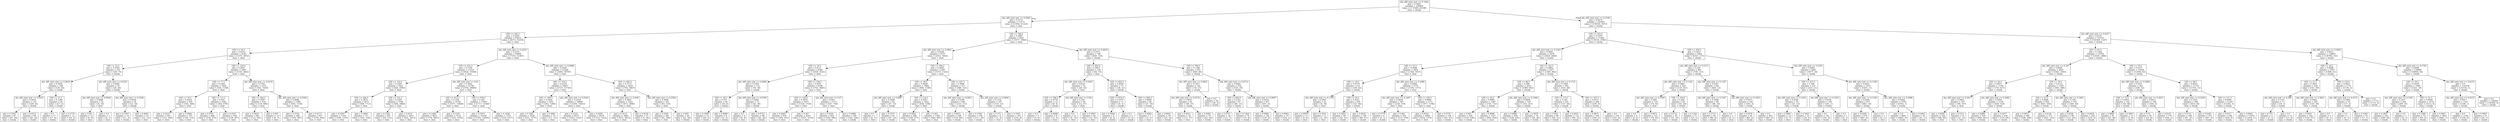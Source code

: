 digraph Tree {
node [shape=box] ;
0 [label="abs_diff_ratio stat <= 0.1006\ngini = 0.3992\nsamples = 236664\nvalue = [171468, 65196]\nclass = cloudy"] ;
1 [label="abs_diff_ratio stat <= 0.0582\ngini = 0.2733\nsamples = 73173\nvalue = [11950, 61223]\nclass = clear"] ;
0 -> 1 [labeldistance=2.5, labelangle=45, headlabel="True"] ;
2 [label="GHI <= 205.5\ngini = 0.2285\nsamples = 63632\nvalue = [8373, 55259]\nclass = clear"] ;
1 -> 2 ;
3 [label="GHI <= 34.5\ngini = 0.4252\nsamples = 4142\nvalue = [1270, 2872]\nclass = clear"] ;
2 -> 3 ;
4 [label="GHI <= 32.5\ngini = 0.4183\nsamples = 235\nvalue = [165, 70]\nclass = cloudy"] ;
3 -> 4 ;
5 [label="abs_diff_ratio stat <= 0.0429\ngini = 0.3694\nsamples = 180\nvalue = [136, 44]\nclass = cloudy"] ;
4 -> 5 ;
6 [label="abs_diff_ratio stat <= 0.0252\ngini = 0.4016\nsamples = 151\nvalue = [109, 42]\nclass = cloudy"] ;
5 -> 6 ;
7 [label="gini = 0.3541\nsamples = 87\nvalue = [67, 20]\nclass = cloudy"] ;
6 -> 7 ;
8 [label="gini = 0.4512\nsamples = 64\nvalue = [42, 22]\nclass = cloudy"] ;
6 -> 8 ;
9 [label="GHI <= 27.5\ngini = 0.1284\nsamples = 29\nvalue = [27, 2]\nclass = cloudy"] ;
5 -> 9 ;
10 [label="gini = 0.0\nsamples = 17\nvalue = [17, 0]\nclass = cloudy"] ;
9 -> 10 ;
11 [label="gini = 0.2778\nsamples = 12\nvalue = [10, 2]\nclass = cloudy"] ;
9 -> 11 ;
12 [label="abs_diff_ratio stat <= 0.0105\ngini = 0.4985\nsamples = 55\nvalue = [29, 26]\nclass = cloudy"] ;
4 -> 12 ;
13 [label="abs_diff_ratio stat <= 0.0046\ngini = 0.4688\nsamples = 16\nvalue = [6, 10]\nclass = clear"] ;
12 -> 13 ;
14 [label="gini = 0.48\nsamples = 15\nvalue = [6, 9]\nclass = clear"] ;
13 -> 14 ;
15 [label="gini = 0.0\nsamples = 1\nvalue = [0, 1]\nclass = clear"] ;
13 -> 15 ;
16 [label="abs_diff_ratio stat <= 0.0346\ngini = 0.4839\nsamples = 39\nvalue = [23, 16]\nclass = cloudy"] ;
12 -> 16 ;
17 [label="gini = 0.3367\nsamples = 14\nvalue = [11, 3]\nclass = cloudy"] ;
16 -> 17 ;
18 [label="gini = 0.4992\nsamples = 25\nvalue = [12, 13]\nclass = clear"] ;
16 -> 18 ;
19 [label="GHI <= 129.5\ngini = 0.4057\nsamples = 3907\nvalue = [1105, 2802]\nclass = clear"] ;
3 -> 19 ;
20 [label="GHI <= 77.5\ngini = 0.4363\nsamples = 1692\nvalue = [544, 1148]\nclass = clear"] ;
19 -> 20 ;
21 [label="GHI <= 70.5\ngini = 0.4018\nsamples = 650\nvalue = [181, 469]\nclass = clear"] ;
20 -> 21 ;
22 [label="gini = 0.4233\nsamples = 503\nvalue = [153, 350]\nclass = clear"] ;
21 -> 22 ;
23 [label="gini = 0.3084\nsamples = 147\nvalue = [28, 119]\nclass = clear"] ;
21 -> 23 ;
24 [label="GHI <= 111.5\ngini = 0.454\nsamples = 1042\nvalue = [363, 679]\nclass = clear"] ;
20 -> 24 ;
25 [label="gini = 0.4741\nsamples = 606\nvalue = [234, 372]\nclass = clear"] ;
24 -> 25 ;
26 [label="gini = 0.4167\nsamples = 436\nvalue = [129, 307]\nclass = clear"] ;
24 -> 26 ;
27 [label="abs_diff_ratio stat <= 0.0159\ngini = 0.3783\nsamples = 2215\nvalue = [561, 1654]\nclass = clear"] ;
19 -> 27 ;
28 [label="GHI <= 204.5\ngini = 0.3097\nsamples = 616\nvalue = [118, 498]\nclass = clear"] ;
27 -> 28 ;
29 [label="gini = 0.3025\nsamples = 603\nvalue = [112, 491]\nclass = clear"] ;
28 -> 29 ;
30 [label="gini = 0.497\nsamples = 13\nvalue = [6, 7]\nclass = clear"] ;
28 -> 30 ;
31 [label="abs_diff_ratio stat <= 0.0344\ngini = 0.4006\nsamples = 1599\nvalue = [443, 1156]\nclass = clear"] ;
27 -> 31 ;
32 [label="gini = 0.3742\nsamples = 662\nvalue = [165, 497]\nclass = clear"] ;
31 -> 32 ;
33 [label="gini = 0.4173\nsamples = 937\nvalue = [278, 659]\nclass = clear"] ;
31 -> 33 ;
34 [label="abs_diff_ratio stat <= 0.0253\ngini = 0.2103\nsamples = 59490\nvalue = [7103, 52387]\nclass = clear"] ;
2 -> 34 ;
35 [label="GHI <= 451.5\ngini = 0.1756\nsamples = 37210\nvalue = [3620, 33590]\nclass = clear"] ;
34 -> 35 ;
36 [label="GHI <= 319.5\ngini = 0.2583\nsamples = 5421\nvalue = [826, 4595]\nclass = clear"] ;
35 -> 36 ;
37 [label="GHI <= 286.5\ngini = 0.2872\nsamples = 2071\nvalue = [360, 1711]\nclass = clear"] ;
36 -> 37 ;
38 [label="gini = 0.2507\nsamples = 1354\nvalue = [199, 1155]\nclass = clear"] ;
37 -> 38 ;
39 [label="gini = 0.3483\nsamples = 717\nvalue = [161, 556]\nclass = clear"] ;
37 -> 39 ;
40 [label="GHI <= 331.5\ngini = 0.2395\nsamples = 3350\nvalue = [466, 2884]\nclass = clear"] ;
36 -> 40 ;
41 [label="gini = 0.1542\nsamples = 297\nvalue = [25, 272]\nclass = clear"] ;
40 -> 41 ;
42 [label="gini = 0.2472\nsamples = 3053\nvalue = [441, 2612]\nclass = clear"] ;
40 -> 42 ;
43 [label="abs_diff_ratio stat <= 0.01\ngini = 0.1603\nsamples = 31789\nvalue = [2794, 28995]\nclass = clear"] ;
35 -> 43 ;
44 [label="GHI <= 913.5\ngini = 0.1356\nsamples = 14726\nvalue = [1077, 13649]\nclass = clear"] ;
43 -> 44 ;
45 [label="gini = 0.1446\nsamples = 9611\nvalue = [754, 8857]\nclass = clear"] ;
44 -> 45 ;
46 [label="gini = 0.1183\nsamples = 5115\nvalue = [323, 4792]\nclass = clear"] ;
44 -> 46 ;
47 [label="GHI <= 978.5\ngini = 0.181\nsamples = 17063\nvalue = [1717, 15346]\nclass = clear"] ;
43 -> 47 ;
48 [label="gini = 0.1875\nsamples = 14330\nvalue = [1501, 12829]\nclass = clear"] ;
47 -> 48 ;
49 [label="gini = 0.1456\nsamples = 2733\nvalue = [216, 2517]\nclass = clear"] ;
47 -> 49 ;
50 [label="abs_diff_ratio stat <= 0.0486\ngini = 0.2638\nsamples = 22280\nvalue = [3483, 18797]\nclass = clear"] ;
34 -> 50 ;
51 [label="GHI <= 310.5\ngini = 0.2518\nsamples = 18457\nvalue = [2727, 15730]\nclass = clear"] ;
50 -> 51 ;
52 [label="GHI <= 309.5\ngini = 0.3424\nsamples = 1651\nvalue = [362, 1289]\nclass = clear"] ;
51 -> 52 ;
53 [label="gini = 0.3382\nsamples = 1628\nvalue = [351, 1277]\nclass = clear"] ;
52 -> 53 ;
54 [label="gini = 0.4991\nsamples = 23\nvalue = [11, 12]\nclass = clear"] ;
52 -> 54 ;
55 [label="abs_diff_ratio stat <= 0.0344\ngini = 0.2418\nsamples = 16806\nvalue = [2365, 14441]\nclass = clear"] ;
51 -> 55 ;
56 [label="gini = 0.2222\nsamples = 8272\nvalue = [1053, 7219]\nclass = clear"] ;
55 -> 56 ;
57 [label="gini = 0.2602\nsamples = 8534\nvalue = [1312, 7222]\nclass = clear"] ;
55 -> 57 ;
58 [label="GHI <= 845.5\ngini = 0.3173\nsamples = 3823\nvalue = [756, 3067]\nclass = clear"] ;
50 -> 58 ;
59 [label="abs_diff_ratio stat <= 0.058\ngini = 0.3091\nsamples = 3522\nvalue = [673, 2849]\nclass = clear"] ;
58 -> 59 ;
60 [label="gini = 0.3113\nsamples = 3485\nvalue = [672, 2813]\nclass = clear"] ;
59 -> 60 ;
61 [label="gini = 0.0526\nsamples = 37\nvalue = [1, 36]\nclass = clear"] ;
59 -> 61 ;
62 [label="abs_diff_ratio stat <= 0.0562\ngini = 0.3994\nsamples = 301\nvalue = [83, 218]\nclass = clear"] ;
58 -> 62 ;
63 [label="gini = 0.3582\nsamples = 261\nvalue = [61, 200]\nclass = clear"] ;
62 -> 63 ;
64 [label="gini = 0.495\nsamples = 40\nvalue = [22, 18]\nclass = cloudy"] ;
62 -> 64 ;
65 [label="GHI <= 768.5\ngini = 0.4687\nsamples = 9541\nvalue = [3577, 5964]\nclass = clear"] ;
1 -> 65 ;
66 [label="abs_diff_ratio stat <= 0.0841\ngini = 0.4439\nsamples = 8757\nvalue = [2912, 5845]\nclass = clear"] ;
65 -> 66 ;
67 [label="GHI <= 34.5\ngini = 0.4111\nsamples = 6360\nvalue = [1839, 4521]\nclass = clear"] ;
66 -> 67 ;
68 [label="abs_diff_ratio stat <= 0.0694\ngini = 0.4362\nsamples = 112\nvalue = [76, 36]\nclass = cloudy"] ;
67 -> 68 ;
69 [label="GHI <= 29.5\ngini = 0.255\nsamples = 40\nvalue = [34, 6]\nclass = cloudy"] ;
68 -> 69 ;
70 [label="gini = 0.1699\nsamples = 32\nvalue = [29, 3]\nclass = cloudy"] ;
69 -> 70 ;
71 [label="gini = 0.4688\nsamples = 8\nvalue = [5, 3]\nclass = cloudy"] ;
69 -> 71 ;
72 [label="abs_diff_ratio stat <= 0.0709\ngini = 0.4861\nsamples = 72\nvalue = [42, 30]\nclass = cloudy"] ;
68 -> 72 ;
73 [label="gini = 0.0\nsamples = 4\nvalue = [0, 4]\nclass = clear"] ;
72 -> 73 ;
74 [label="gini = 0.4723\nsamples = 68\nvalue = [42, 26]\nclass = cloudy"] ;
72 -> 74 ;
75 [label="GHI <= 539.5\ngini = 0.4051\nsamples = 6248\nvalue = [1763, 4485]\nclass = clear"] ;
67 -> 75 ;
76 [label="GHI <= 128.5\ngini = 0.3879\nsamples = 5075\nvalue = [1336, 3739]\nclass = clear"] ;
75 -> 76 ;
77 [label="gini = 0.4665\nsamples = 834\nvalue = [309, 525]\nclass = clear"] ;
76 -> 77 ;
78 [label="gini = 0.367\nsamples = 4241\nvalue = [1027, 3214]\nclass = clear"] ;
76 -> 78 ;
79 [label="abs_diff_ratio stat <= 0.07\ngini = 0.463\nsamples = 1173\nvalue = [427, 746]\nclass = clear"] ;
75 -> 79 ;
80 [label="gini = 0.4169\nsamples = 824\nvalue = [244, 580]\nclass = clear"] ;
79 -> 80 ;
81 [label="gini = 0.4988\nsamples = 349\nvalue = [183, 166]\nclass = cloudy"] ;
79 -> 81 ;
82 [label="GHI <= 394.5\ngini = 0.4945\nsamples = 2397\nvalue = [1073, 1324]\nclass = clear"] ;
66 -> 82 ;
83 [label="GHI <= 36.0\ngini = 0.4628\nsamples = 1884\nvalue = [685, 1199]\nclass = clear"] ;
82 -> 83 ;
84 [label="abs_diff_ratio stat <= 0.0847\ngini = 0.3668\nsamples = 62\nvalue = [47, 15]\nclass = cloudy"] ;
83 -> 84 ;
85 [label="gini = 0.0\nsamples = 1\nvalue = [0, 1]\nclass = clear"] ;
84 -> 85 ;
86 [label="gini = 0.3537\nsamples = 61\nvalue = [47, 14]\nclass = cloudy"] ;
84 -> 86 ;
87 [label="GHI <= 114.5\ngini = 0.4551\nsamples = 1822\nvalue = [638, 1184]\nclass = clear"] ;
83 -> 87 ;
88 [label="gini = 0.4822\nsamples = 466\nvalue = [189, 277]\nclass = clear"] ;
87 -> 88 ;
89 [label="gini = 0.443\nsamples = 1356\nvalue = [449, 907]\nclass = clear"] ;
87 -> 89 ;
90 [label="GHI <= 627.5\ngini = 0.3686\nsamples = 513\nvalue = [388, 125]\nclass = cloudy"] ;
82 -> 90 ;
91 [label="abs_diff_ratio stat <= 0.0921\ngini = 0.4399\nsamples = 346\nvalue = [233, 113]\nclass = cloudy"] ;
90 -> 91 ;
92 [label="gini = 0.4872\nsamples = 200\nvalue = [116, 84]\nclass = cloudy"] ;
91 -> 92 ;
93 [label="gini = 0.3184\nsamples = 146\nvalue = [117, 29]\nclass = cloudy"] ;
91 -> 93 ;
94 [label="abs_diff_ratio stat <= 0.0845\ngini = 0.1334\nsamples = 167\nvalue = [155, 12]\nclass = cloudy"] ;
90 -> 94 ;
95 [label="gini = 0.375\nsamples = 4\nvalue = [1, 3]\nclass = clear"] ;
94 -> 95 ;
96 [label="gini = 0.1043\nsamples = 163\nvalue = [154, 9]\nclass = cloudy"] ;
94 -> 96 ;
97 [label="abs_diff_ratio stat <= 0.0638\ngini = 0.2575\nsamples = 784\nvalue = [665, 119]\nclass = cloudy"] ;
65 -> 97 ;
98 [label="GHI <= 855.0\ngini = 0.4913\nsamples = 129\nvalue = [56, 73]\nclass = clear"] ;
97 -> 98 ;
99 [label="abs_diff_ratio stat <= 0.0587\ngini = 0.4012\nsamples = 72\nvalue = [20, 52]\nclass = clear"] ;
98 -> 99 ;
100 [label="GHI <= 798.0\ngini = 0.4734\nsamples = 13\nvalue = [8, 5]\nclass = cloudy"] ;
99 -> 100 ;
101 [label="gini = 0.0\nsamples = 5\nvalue = [5, 0]\nclass = cloudy"] ;
100 -> 101 ;
102 [label="gini = 0.4688\nsamples = 8\nvalue = [3, 5]\nclass = clear"] ;
100 -> 102 ;
103 [label="abs_diff_ratio stat <= 0.06\ngini = 0.324\nsamples = 59\nvalue = [12, 47]\nclass = clear"] ;
99 -> 103 ;
104 [label="gini = 0.0\nsamples = 15\nvalue = [0, 15]\nclass = clear"] ;
103 -> 104 ;
105 [label="gini = 0.3967\nsamples = 44\nvalue = [12, 32]\nclass = clear"] ;
103 -> 105 ;
106 [label="GHI <= 892.0\ngini = 0.4654\nsamples = 57\nvalue = [36, 21]\nclass = cloudy"] ;
98 -> 106 ;
107 [label="GHI <= 874.0\ngini = 0.2975\nsamples = 11\nvalue = [9, 2]\nclass = cloudy"] ;
106 -> 107 ;
108 [label="gini = 0.4444\nsamples = 6\nvalue = [4, 2]\nclass = cloudy"] ;
107 -> 108 ;
109 [label="gini = 0.0\nsamples = 5\nvalue = [5, 0]\nclass = cloudy"] ;
107 -> 109 ;
110 [label="GHI <= 900.5\ngini = 0.4849\nsamples = 46\nvalue = [27, 19]\nclass = cloudy"] ;
106 -> 110 ;
111 [label="gini = 0.4082\nsamples = 7\nvalue = [2, 5]\nclass = clear"] ;
110 -> 111 ;
112 [label="gini = 0.4602\nsamples = 39\nvalue = [25, 14]\nclass = cloudy"] ;
110 -> 112 ;
113 [label="GHI <= 799.5\ngini = 0.1306\nsamples = 655\nvalue = [609, 46]\nclass = cloudy"] ;
97 -> 113 ;
114 [label="abs_diff_ratio stat <= 0.0852\ngini = 0.3917\nsamples = 101\nvalue = [74, 27]\nclass = cloudy"] ;
113 -> 114 ;
115 [label="abs_diff_ratio stat <= 0.0716\ngini = 0.4857\nsamples = 65\nvalue = [38, 27]\nclass = cloudy"] ;
114 -> 115 ;
116 [label="gini = 0.4911\nsamples = 30\nvalue = [13, 17]\nclass = clear"] ;
115 -> 116 ;
117 [label="gini = 0.4082\nsamples = 35\nvalue = [25, 10]\nclass = cloudy"] ;
115 -> 117 ;
118 [label="gini = 0.0\nsamples = 36\nvalue = [36, 0]\nclass = cloudy"] ;
114 -> 118 ;
119 [label="abs_diff_ratio stat <= 0.0712\ngini = 0.0662\nsamples = 554\nvalue = [535, 19]\nclass = cloudy"] ;
113 -> 119 ;
120 [label="GHI <= 820.0\ngini = 0.2321\nsamples = 97\nvalue = [84, 13]\nclass = cloudy"] ;
119 -> 120 ;
121 [label="gini = 0.4753\nsamples = 18\nvalue = [11, 7]\nclass = cloudy"] ;
120 -> 121 ;
122 [label="gini = 0.1404\nsamples = 79\nvalue = [73, 6]\nclass = cloudy"] ;
120 -> 122 ;
123 [label="abs_diff_ratio stat <= 0.0807\ngini = 0.0259\nsamples = 457\nvalue = [451, 6]\nclass = cloudy"] ;
119 -> 123 ;
124 [label="gini = 0.0689\nsamples = 140\nvalue = [135, 5]\nclass = cloudy"] ;
123 -> 124 ;
125 [label="gini = 0.0063\nsamples = 317\nvalue = [316, 1]\nclass = cloudy"] ;
123 -> 125 ;
126 [label="abs_diff_ratio stat <= 0.2106\ngini = 0.0474\nsamples = 163491\nvalue = [159518, 3973]\nclass = cloudy"] ;
0 -> 126 [labeldistance=2.5, labelangle=-45, headlabel="False"] ;
127 [label="GHI <= 252.5\ngini = 0.3578\nsamples = 11940\nvalue = [9154, 2786]\nclass = cloudy"] ;
126 -> 127 ;
128 [label="abs_diff_ratio stat <= 0.1503\ngini = 0.4995\nsamples = 5478\nvalue = [2829, 2649]\nclass = cloudy"] ;
127 -> 128 ;
129 [label="GHI <= 33.5\ngini = 0.4946\nsamples = 3001\nvalue = [1344, 1657]\nclass = clear"] ;
128 -> 129 ;
130 [label="GHI <= 19.5\ngini = 0.4579\nsamples = 231\nvalue = [149, 82]\nclass = cloudy"] ;
129 -> 130 ;
131 [label="abs_diff_ratio stat <= 0.1334\ngini = 0.3967\nsamples = 22\nvalue = [6, 16]\nclass = clear"] ;
130 -> 131 ;
132 [label="gini = 0.4959\nsamples = 11\nvalue = [5, 6]\nclass = clear"] ;
131 -> 132 ;
133 [label="gini = 0.1653\nsamples = 11\nvalue = [1, 10]\nclass = clear"] ;
131 -> 133 ;
134 [label="GHI <= 24.5\ngini = 0.4321\nsamples = 209\nvalue = [143, 66]\nclass = cloudy"] ;
130 -> 134 ;
135 [label="gini = 0.3403\nsamples = 69\nvalue = [54, 15]\nclass = cloudy"] ;
134 -> 135 ;
136 [label="gini = 0.4632\nsamples = 140\nvalue = [89, 51]\nclass = cloudy"] ;
134 -> 136 ;
137 [label="abs_diff_ratio stat <= 0.1088\ngini = 0.4906\nsamples = 2770\nvalue = [1195, 1575]\nclass = clear"] ;
129 -> 137 ;
138 [label="abs_diff_ratio stat <= 0.1007\ngini = 0.4636\nsamples = 597\nvalue = [218, 379]\nclass = clear"] ;
137 -> 138 ;
139 [label="gini = 0.2778\nsamples = 6\nvalue = [5, 1]\nclass = cloudy"] ;
138 -> 139 ;
140 [label="gini = 0.461\nsamples = 591\nvalue = [213, 378]\nclass = clear"] ;
138 -> 140 ;
141 [label="GHI <= 229.5\ngini = 0.4949\nsamples = 2173\nvalue = [977, 1196]\nclass = clear"] ;
137 -> 141 ;
142 [label="gini = 0.4932\nsamples = 2069\nvalue = [914, 1155]\nclass = clear"] ;
141 -> 142 ;
143 [label="gini = 0.4776\nsamples = 104\nvalue = [63, 41]\nclass = cloudy"] ;
141 -> 143 ;
144 [label="GHI <= 142.5\ngini = 0.4802\nsamples = 2477\nvalue = [1485, 992]\nclass = cloudy"] ;
128 -> 144 ;
145 [label="GHI <= 88.5\ngini = 0.498\nsamples = 2012\nvalue = [1069, 943]\nclass = cloudy"] ;
144 -> 145 ;
146 [label="GHI <= 29.5\ngini = 0.4999\nsamples = 1487\nvalue = [755, 732]\nclass = cloudy"] ;
145 -> 146 ;
147 [label="gini = 0.483\nsamples = 260\nvalue = [154, 106]\nclass = cloudy"] ;
146 -> 147 ;
148 [label="gini = 0.4998\nsamples = 1227\nvalue = [601, 626]\nclass = clear"] ;
146 -> 148 ;
149 [label="abs_diff_ratio stat <= 0.1966\ngini = 0.4808\nsamples = 525\nvalue = [314, 211]\nclass = cloudy"] ;
145 -> 149 ;
150 [label="gini = 0.4889\nsamples = 449\nvalue = [258, 191]\nclass = cloudy"] ;
149 -> 150 ;
151 [label="gini = 0.3878\nsamples = 76\nvalue = [56, 20]\nclass = cloudy"] ;
149 -> 151 ;
152 [label="abs_diff_ratio stat <= 0.1721\ngini = 0.1885\nsamples = 465\nvalue = [416, 49]\nclass = cloudy"] ;
144 -> 152 ;
153 [label="GHI <= 173.5\ngini = 0.342\nsamples = 201\nvalue = [157, 44]\nclass = cloudy"] ;
152 -> 153 ;
154 [label="gini = 0.454\nsamples = 89\nvalue = [58, 31]\nclass = cloudy"] ;
153 -> 154 ;
155 [label="gini = 0.2052\nsamples = 112\nvalue = [99, 13]\nclass = cloudy"] ;
153 -> 155 ;
156 [label="GHI <= 187.5\ngini = 0.0372\nsamples = 264\nvalue = [259, 5]\nclass = cloudy"] ;
152 -> 156 ;
157 [label="gini = 0.0875\nsamples = 109\nvalue = [104, 5]\nclass = cloudy"] ;
156 -> 157 ;
158 [label="gini = 0.0\nsamples = 155\nvalue = [155, 0]\nclass = cloudy"] ;
156 -> 158 ;
159 [label="GHI <= 358.5\ngini = 0.0415\nsamples = 6462\nvalue = [6325, 137]\nclass = cloudy"] ;
127 -> 159 ;
160 [label="abs_diff_ratio stat <= 0.1213\ngini = 0.228\nsamples = 861\nvalue = [748, 113]\nclass = cloudy"] ;
159 -> 160 ;
161 [label="abs_diff_ratio stat <= 0.1142\ngini = 0.4967\nsamples = 220\nvalue = [119, 101]\nclass = cloudy"] ;
160 -> 161 ;
162 [label="abs_diff_ratio stat <= 0.1009\ngini = 0.499\nsamples = 155\nvalue = [74, 81]\nclass = clear"] ;
161 -> 162 ;
163 [label="gini = 0.0\nsamples = 4\nvalue = [4, 0]\nclass = cloudy"] ;
162 -> 163 ;
164 [label="gini = 0.4973\nsamples = 151\nvalue = [70, 81]\nclass = clear"] ;
162 -> 164 ;
165 [label="GHI <= 318.0\ngini = 0.426\nsamples = 65\nvalue = [45, 20]\nclass = cloudy"] ;
161 -> 165 ;
166 [label="gini = 0.4712\nsamples = 50\nvalue = [31, 19]\nclass = cloudy"] ;
165 -> 166 ;
167 [label="gini = 0.1244\nsamples = 15\nvalue = [14, 1]\nclass = cloudy"] ;
165 -> 167 ;
168 [label="abs_diff_ratio stat <= 0.1347\ngini = 0.0367\nsamples = 641\nvalue = [629, 12]\nclass = cloudy"] ;
160 -> 168 ;
169 [label="abs_diff_ratio stat <= 0.1347\ngini = 0.1866\nsamples = 96\nvalue = [86, 10]\nclass = cloudy"] ;
168 -> 169 ;
170 [label="gini = 0.1715\nsamples = 95\nvalue = [86, 9]\nclass = cloudy"] ;
169 -> 170 ;
171 [label="gini = 0.0\nsamples = 1\nvalue = [0, 1]\nclass = clear"] ;
169 -> 171 ;
172 [label="abs_diff_ratio stat <= 0.1493\ngini = 0.0073\nsamples = 545\nvalue = [543, 2]\nclass = cloudy"] ;
168 -> 172 ;
173 [label="gini = 0.0476\nsamples = 82\nvalue = [80, 2]\nclass = cloudy"] ;
172 -> 173 ;
174 [label="gini = 0.0\nsamples = 463\nvalue = [463, 0]\nclass = cloudy"] ;
172 -> 174 ;
175 [label="abs_diff_ratio stat <= 0.1053\ngini = 0.0085\nsamples = 5601\nvalue = [5577, 24]\nclass = cloudy"] ;
159 -> 175 ;
176 [label="GHI <= 437.5\ngini = 0.108\nsamples = 227\nvalue = [214, 13]\nclass = cloudy"] ;
175 -> 176 ;
177 [label="abs_diff_ratio stat <= 0.1024\ngini = 0.4506\nsamples = 35\nvalue = [23, 12]\nclass = cloudy"] ;
176 -> 177 ;
178 [label="gini = 0.4861\nsamples = 12\nvalue = [5, 7]\nclass = clear"] ;
177 -> 178 ;
179 [label="gini = 0.3403\nsamples = 23\nvalue = [18, 5]\nclass = cloudy"] ;
177 -> 179 ;
180 [label="abs_diff_ratio stat <= 0.1053\ngini = 0.0104\nsamples = 192\nvalue = [191, 1]\nclass = cloudy"] ;
176 -> 180 ;
181 [label="gini = 0.0\nsamples = 191\nvalue = [191, 0]\nclass = cloudy"] ;
180 -> 181 ;
182 [label="gini = 0.0\nsamples = 1\nvalue = [0, 1]\nclass = clear"] ;
180 -> 182 ;
183 [label="abs_diff_ratio stat <= 0.1199\ngini = 0.0041\nsamples = 5374\nvalue = [5363, 11]\nclass = cloudy"] ;
175 -> 183 ;
184 [label="abs_diff_ratio stat <= 0.1199\ngini = 0.0294\nsamples = 671\nvalue = [661, 10]\nclass = cloudy"] ;
183 -> 184 ;
185 [label="gini = 0.0265\nsamples = 670\nvalue = [661, 9]\nclass = cloudy"] ;
184 -> 185 ;
186 [label="gini = 0.0\nsamples = 1\nvalue = [0, 1]\nclass = clear"] ;
184 -> 186 ;
187 [label="abs_diff_ratio stat <= 0.2098\ngini = 0.0004\nsamples = 4703\nvalue = [4702, 1]\nclass = cloudy"] ;
183 -> 187 ;
188 [label="gini = 0.0\nsamples = 4661\nvalue = [4661, 0]\nclass = cloudy"] ;
187 -> 188 ;
189 [label="gini = 0.0465\nsamples = 42\nvalue = [41, 1]\nclass = cloudy"] ;
187 -> 189 ;
190 [label="abs_diff_ratio stat <= 0.4327\ngini = 0.0155\nsamples = 151551\nvalue = [150364, 1187]\nclass = cloudy"] ;
126 -> 190 ;
191 [label="GHI <= 65.5\ngini = 0.1368\nsamples = 14704\nvalue = [13618, 1086]\nclass = cloudy"] ;
190 -> 191 ;
192 [label="abs_diff_ratio stat <= 0.307\ngini = 0.4694\nsamples = 2665\nvalue = [1662, 1003]\nclass = cloudy"] ;
191 -> 192 ;
193 [label="GHI <= 20.5\ngini = 0.4971\nsamples = 1336\nvalue = [719, 617]\nclass = cloudy"] ;
192 -> 193 ;
194 [label="abs_diff_ratio stat <= 0.3017\ngini = 0.4963\nsamples = 197\nvalue = [90, 107]\nclass = clear"] ;
193 -> 194 ;
195 [label="gini = 0.4995\nsamples = 182\nvalue = [88, 94]\nclass = clear"] ;
194 -> 195 ;
196 [label="gini = 0.2311\nsamples = 15\nvalue = [2, 13]\nclass = clear"] ;
194 -> 196 ;
197 [label="abs_diff_ratio stat <= 0.2882\ngini = 0.4945\nsamples = 1139\nvalue = [629, 510]\nclass = cloudy"] ;
193 -> 197 ;
198 [label="gini = 0.4984\nsamples = 935\nvalue = [494, 441]\nclass = cloudy"] ;
197 -> 198 ;
199 [label="gini = 0.4477\nsamples = 204\nvalue = [135, 69]\nclass = cloudy"] ;
197 -> 199 ;
200 [label="GHI <= 38.5\ngini = 0.4122\nsamples = 1329\nvalue = [943, 386]\nclass = cloudy"] ;
192 -> 200 ;
201 [label="GHI <= 23.5\ngini = 0.4668\nsamples = 959\nvalue = [603, 356]\nclass = cloudy"] ;
200 -> 201 ;
202 [label="gini = 0.4871\nsamples = 586\nvalue = [340, 246]\nclass = cloudy"] ;
201 -> 202 ;
203 [label="gini = 0.4159\nsamples = 373\nvalue = [263, 110]\nclass = cloudy"] ;
201 -> 203 ;
204 [label="abs_diff_ratio stat <= 0.3461\ngini = 0.149\nsamples = 370\nvalue = [340, 30]\nclass = cloudy"] ;
200 -> 204 ;
205 [label="gini = 0.2838\nsamples = 146\nvalue = [121, 25]\nclass = cloudy"] ;
204 -> 205 ;
206 [label="gini = 0.0436\nsamples = 224\nvalue = [219, 5]\nclass = cloudy"] ;
204 -> 206 ;
207 [label="GHI <= 76.5\ngini = 0.0137\nsamples = 12039\nvalue = [11956, 83]\nclass = cloudy"] ;
191 -> 207 ;
208 [label="abs_diff_ratio stat <= 0.2684\ngini = 0.2927\nsamples = 292\nvalue = [240, 52]\nclass = cloudy"] ;
207 -> 208 ;
209 [label="GHI <= 75.5\ngini = 0.4952\nsamples = 102\nvalue = [56, 46]\nclass = cloudy"] ;
208 -> 209 ;
210 [label="gini = 0.4864\nsamples = 91\nvalue = [53, 38]\nclass = cloudy"] ;
209 -> 210 ;
211 [label="gini = 0.3967\nsamples = 11\nvalue = [3, 8]\nclass = clear"] ;
209 -> 211 ;
212 [label="abs_diff_ratio stat <= 0.2815\ngini = 0.0612\nsamples = 190\nvalue = [184, 6]\nclass = cloudy"] ;
208 -> 212 ;
213 [label="gini = 0.32\nsamples = 20\nvalue = [16, 4]\nclass = cloudy"] ;
212 -> 213 ;
214 [label="gini = 0.0233\nsamples = 170\nvalue = [168, 2]\nclass = cloudy"] ;
212 -> 214 ;
215 [label="GHI <= 98.5\ngini = 0.0053\nsamples = 11747\nvalue = [11716, 31]\nclass = cloudy"] ;
207 -> 215 ;
216 [label="abs_diff_ratio stat <= 0.2456\ngini = 0.1025\nsamples = 480\nvalue = [454, 26]\nclass = cloudy"] ;
215 -> 216 ;
217 [label="gini = 0.3133\nsamples = 108\nvalue = [87, 21]\nclass = cloudy"] ;
216 -> 217 ;
218 [label="gini = 0.0265\nsamples = 372\nvalue = [367, 5]\nclass = cloudy"] ;
216 -> 218 ;
219 [label="GHI <= 111.5\ngini = 0.0009\nsamples = 11267\nvalue = [11262, 5]\nclass = cloudy"] ;
215 -> 219 ;
220 [label="gini = 0.0317\nsamples = 248\nvalue = [244, 4]\nclass = cloudy"] ;
219 -> 220 ;
221 [label="gini = 0.0002\nsamples = 11019\nvalue = [11018, 1]\nclass = cloudy"] ;
219 -> 221 ;
222 [label="abs_diff_ratio stat <= 0.4822\ngini = 0.0015\nsamples = 136847\nvalue = [136746, 101]\nclass = cloudy"] ;
190 -> 222 ;
223 [label="GHI <= 26.5\ngini = 0.0606\nsamples = 1951\nvalue = [1890, 61]\nclass = cloudy"] ;
222 -> 223 ;
224 [label="GHI <= 11.5\ngini = 0.3925\nsamples = 220\nvalue = [161, 59]\nclass = cloudy"] ;
223 -> 224 ;
225 [label="abs_diff_ratio stat <= 0.446\ngini = 0.1107\nsamples = 17\nvalue = [16, 1]\nclass = cloudy"] ;
224 -> 225 ;
226 [label="gini = 0.375\nsamples = 4\nvalue = [3, 1]\nclass = cloudy"] ;
225 -> 226 ;
227 [label="gini = 0.0\nsamples = 13\nvalue = [13, 0]\nclass = cloudy"] ;
225 -> 227 ;
228 [label="abs_diff_ratio stat <= 0.4821\ngini = 0.4082\nsamples = 203\nvalue = [145, 58]\nclass = cloudy"] ;
224 -> 228 ;
229 [label="gini = 0.4051\nsamples = 202\nvalue = [145, 57]\nclass = cloudy"] ;
228 -> 229 ;
230 [label="gini = 0.0\nsamples = 1\nvalue = [0, 1]\nclass = clear"] ;
228 -> 230 ;
231 [label="GHI <= 29.5\ngini = 0.0023\nsamples = 1731\nvalue = [1729, 2]\nclass = cloudy"] ;
223 -> 231 ;
232 [label="abs_diff_ratio stat <= 0.4372\ngini = 0.1884\nsamples = 19\nvalue = [17, 2]\nclass = cloudy"] ;
231 -> 232 ;
233 [label="gini = 0.0\nsamples = 1\nvalue = [0, 1]\nclass = clear"] ;
232 -> 233 ;
234 [label="gini = 0.1049\nsamples = 18\nvalue = [17, 1]\nclass = cloudy"] ;
232 -> 234 ;
235 [label="gini = 0.0\nsamples = 1712\nvalue = [1712, 0]\nclass = cloudy"] ;
231 -> 235 ;
236 [label="abs_diff_ratio stat <= 0.5783\ngini = 0.0006\nsamples = 134896\nvalue = [134856, 40]\nclass = cloudy"] ;
222 -> 236 ;
237 [label="GHI <= 18.5\ngini = 0.0229\nsamples = 3360\nvalue = [3321, 39]\nclass = cloudy"] ;
236 -> 237 ;
238 [label="abs_diff_ratio stat <= 0.5781\ngini = 0.2457\nsamples = 244\nvalue = [209, 35]\nclass = cloudy"] ;
237 -> 238 ;
239 [label="gini = 0.2407\nsamples = 243\nvalue = [209, 34]\nclass = cloudy"] ;
238 -> 239 ;
240 [label="gini = 0.0\nsamples = 1\nvalue = [0, 1]\nclass = clear"] ;
238 -> 240 ;
241 [label="GHI <= 21.5\ngini = 0.0026\nsamples = 3116\nvalue = [3112, 4]\nclass = cloudy"] ;
237 -> 241 ;
242 [label="gini = 0.1068\nsamples = 53\nvalue = [50, 3]\nclass = cloudy"] ;
241 -> 242 ;
243 [label="gini = 0.0007\nsamples = 3063\nvalue = [3062, 1]\nclass = cloudy"] ;
241 -> 243 ;
244 [label="abs_diff_ratio stat <= 0.6155\ngini = 0.0\nsamples = 131536\nvalue = [131535, 1]\nclass = cloudy"] ;
236 -> 244 ;
245 [label="abs_diff_ratio stat <= 0.6153\ngini = 0.0017\nsamples = 1167\nvalue = [1166, 1]\nclass = cloudy"] ;
244 -> 245 ;
246 [label="gini = 0.0\nsamples = 1146\nvalue = [1146, 0]\nclass = cloudy"] ;
245 -> 246 ;
247 [label="gini = 0.0907\nsamples = 21\nvalue = [20, 1]\nclass = cloudy"] ;
245 -> 247 ;
248 [label="gini = 0.0\nsamples = 130369\nvalue = [130369, 0]\nclass = cloudy"] ;
244 -> 248 ;
}